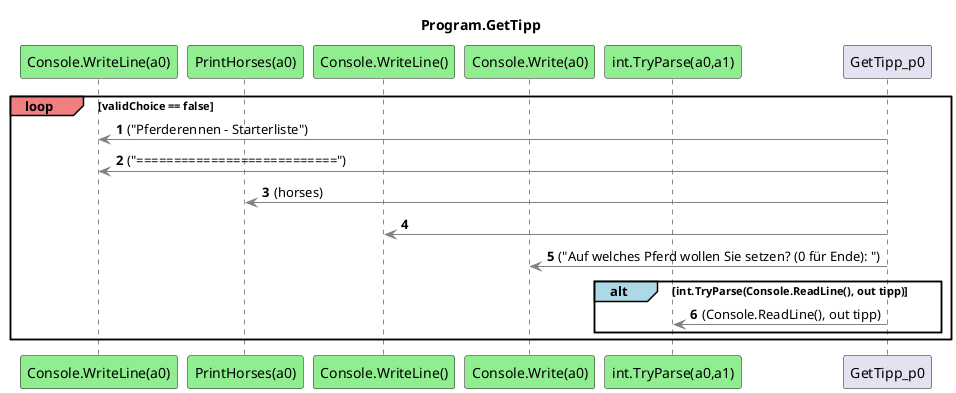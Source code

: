 @startuml Program.GetTipp
title Program.GetTipp
participant "Console.WriteLine(a0)" as Console_WriteLine_a0 #LightGreen
participant "PrintHorses(a0)" as PrintHorses_a0 #LightGreen
participant "Console.WriteLine()" as Console_WriteLine #LightGreen
participant "Console.Write(a0)" as Console_Write_a0 #LightGreen
participant "int.TryParse(a0,a1)" as int_TryParse_a0_a1 #LightGreen
autonumber
loop#LightCoral validChoice == false
    GetTipp_p0 -[#grey]> Console_WriteLine_a0 : ("Pferderennen - Starterliste")
    GetTipp_p0 -[#grey]> Console_WriteLine_a0 : ("===========================")
    GetTipp_p0 -[#grey]> PrintHorses_a0 : (horses)
    GetTipp_p0 -[#grey]> Console_WriteLine
    GetTipp_p0 -[#grey]> Console_Write_a0 : ("Auf welches Pferd wollen Sie setzen? (0 für Ende): ")
    alt#LightBlue int.TryParse(Console.ReadLine(), out tipp)
        GetTipp_p0 -[#grey]> int_TryParse_a0_a1 : (Console.ReadLine(), out tipp)
    end
end
@enduml

